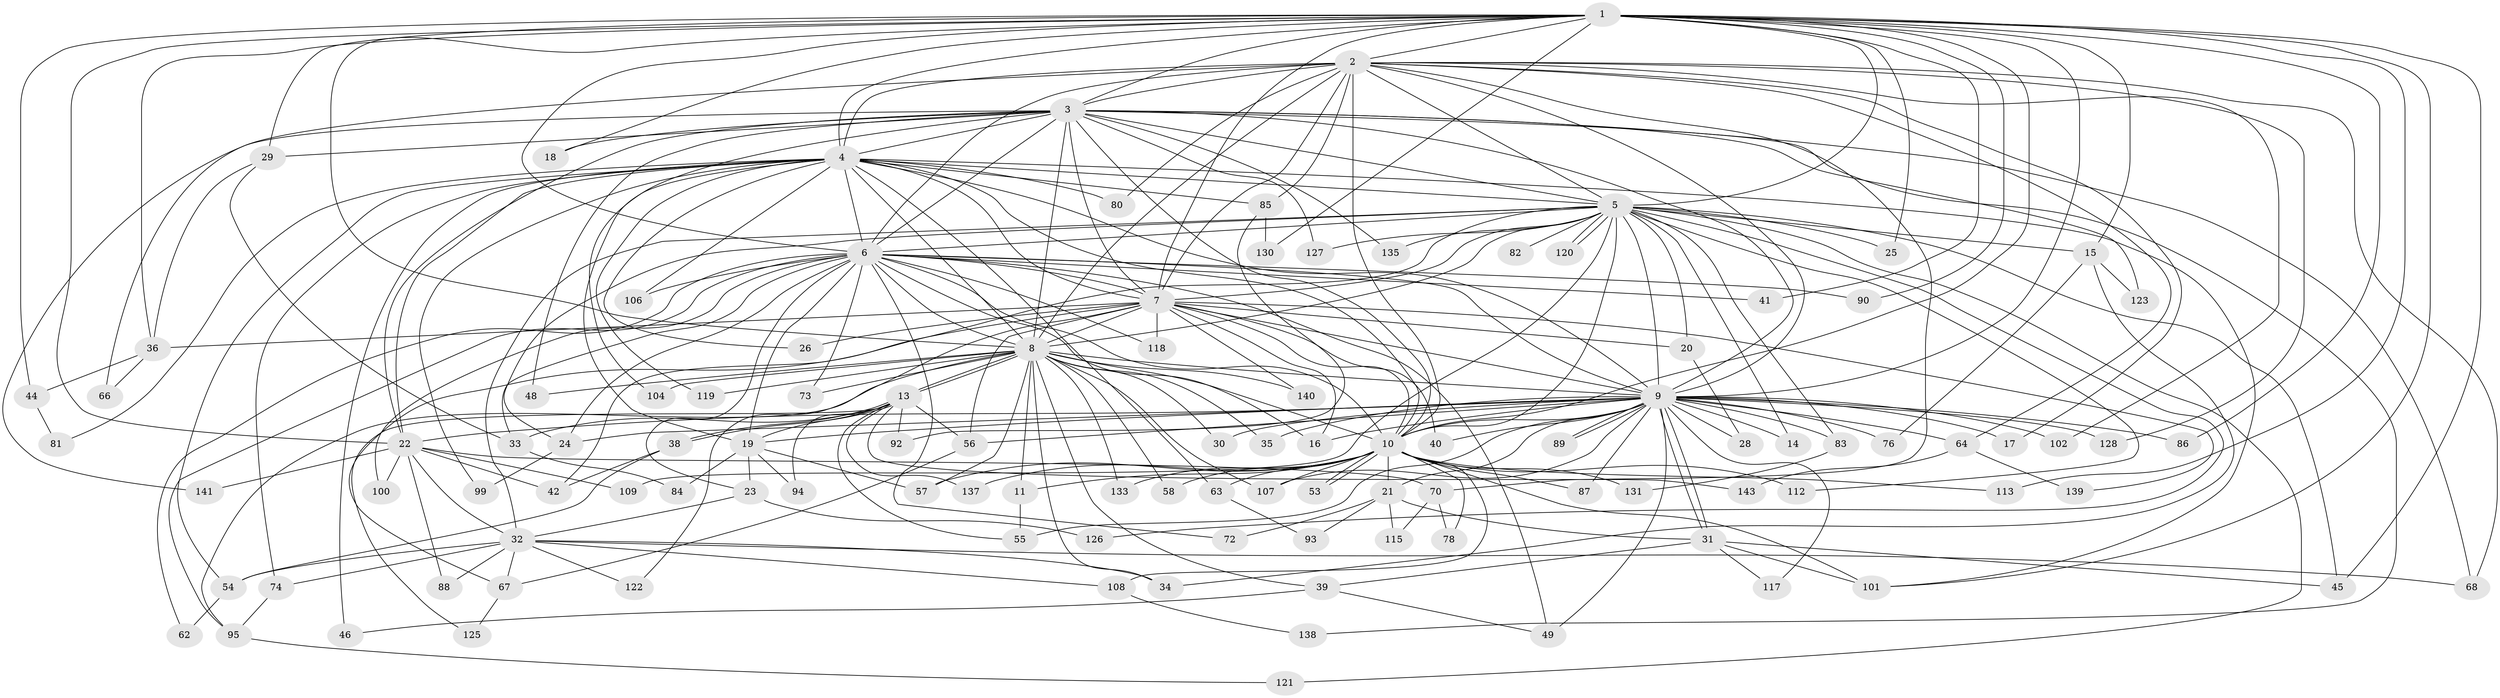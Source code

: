 // Generated by graph-tools (version 1.1) at 2025/51/02/27/25 19:51:45]
// undirected, 110 vertices, 268 edges
graph export_dot {
graph [start="1"]
  node [color=gray90,style=filled];
  1 [super="+134"];
  2 [super="+12"];
  3 [super="+61"];
  4 [super="+132"];
  5 [super="+50"];
  6 [super="+91"];
  7 [super="+96"];
  8 [super="+110"];
  9 [super="+97"];
  10 [super="+43"];
  11;
  13 [super="+59"];
  14;
  15;
  16 [super="+69"];
  17;
  18;
  19 [super="+60"];
  20;
  21 [super="+124"];
  22 [super="+51"];
  23;
  24 [super="+27"];
  25;
  26;
  28;
  29;
  30;
  31 [super="+79"];
  32 [super="+37"];
  33 [super="+47"];
  34 [super="+77"];
  35;
  36 [super="+65"];
  38;
  39;
  40;
  41;
  42 [super="+71"];
  44;
  45 [super="+75"];
  46;
  48;
  49 [super="+52"];
  53;
  54 [super="+98"];
  55;
  56 [super="+103"];
  57 [super="+142"];
  58;
  62;
  63;
  64;
  66;
  67 [super="+116"];
  68 [super="+129"];
  70;
  72;
  73;
  74;
  76;
  78;
  80;
  81;
  82;
  83 [super="+105"];
  84;
  85;
  86;
  87;
  88;
  89;
  90;
  92;
  93;
  94;
  95 [super="+111"];
  99;
  100 [super="+114"];
  101;
  102;
  104;
  106;
  107 [super="+136"];
  108;
  109;
  112;
  113;
  115;
  117;
  118;
  119;
  120;
  121;
  122;
  123;
  125;
  126;
  127;
  128;
  130;
  131;
  133;
  135;
  137;
  138;
  139;
  140;
  141;
  143;
  1 -- 2;
  1 -- 3;
  1 -- 4;
  1 -- 5;
  1 -- 6 [weight=2];
  1 -- 7;
  1 -- 8;
  1 -- 9;
  1 -- 10;
  1 -- 15;
  1 -- 18;
  1 -- 22;
  1 -- 25;
  1 -- 29;
  1 -- 41;
  1 -- 44;
  1 -- 45;
  1 -- 86;
  1 -- 90;
  1 -- 113;
  1 -- 130;
  1 -- 101;
  1 -- 36;
  2 -- 3;
  2 -- 4;
  2 -- 5;
  2 -- 6;
  2 -- 7 [weight=2];
  2 -- 8;
  2 -- 9;
  2 -- 10;
  2 -- 17;
  2 -- 64;
  2 -- 66;
  2 -- 70;
  2 -- 80;
  2 -- 85;
  2 -- 102;
  2 -- 68;
  2 -- 128;
  3 -- 4;
  3 -- 5;
  3 -- 6;
  3 -- 7 [weight=2];
  3 -- 8;
  3 -- 9;
  3 -- 10 [weight=2];
  3 -- 18;
  3 -- 29;
  3 -- 48;
  3 -- 68;
  3 -- 104;
  3 -- 123;
  3 -- 127;
  3 -- 135;
  3 -- 138;
  3 -- 141;
  3 -- 22;
  4 -- 5;
  4 -- 6;
  4 -- 7;
  4 -- 8;
  4 -- 9;
  4 -- 10;
  4 -- 19;
  4 -- 22;
  4 -- 26;
  4 -- 46;
  4 -- 54;
  4 -- 63;
  4 -- 74;
  4 -- 80;
  4 -- 81;
  4 -- 85;
  4 -- 99;
  4 -- 106;
  4 -- 119;
  4 -- 101;
  5 -- 6;
  5 -- 7;
  5 -- 8;
  5 -- 9;
  5 -- 10;
  5 -- 14;
  5 -- 15;
  5 -- 20;
  5 -- 24;
  5 -- 25;
  5 -- 32;
  5 -- 45;
  5 -- 82 [weight=2];
  5 -- 83 [weight=2];
  5 -- 109;
  5 -- 112;
  5 -- 120;
  5 -- 120;
  5 -- 127;
  5 -- 135;
  5 -- 121;
  5 -- 126;
  5 -- 42;
  6 -- 7;
  6 -- 8;
  6 -- 9;
  6 -- 10;
  6 -- 23;
  6 -- 24;
  6 -- 33;
  6 -- 41;
  6 -- 62;
  6 -- 72;
  6 -- 73;
  6 -- 90;
  6 -- 100 [weight=2];
  6 -- 106;
  6 -- 118;
  6 -- 16;
  6 -- 19;
  6 -- 49;
  6 -- 95;
  7 -- 8;
  7 -- 9;
  7 -- 10;
  7 -- 16;
  7 -- 20;
  7 -- 26;
  7 -- 36;
  7 -- 40;
  7 -- 56;
  7 -- 67;
  7 -- 118;
  7 -- 122;
  7 -- 140;
  7 -- 139;
  8 -- 9 [weight=2];
  8 -- 10;
  8 -- 11;
  8 -- 13;
  8 -- 13;
  8 -- 30;
  8 -- 34;
  8 -- 35;
  8 -- 39;
  8 -- 48;
  8 -- 57;
  8 -- 58;
  8 -- 73;
  8 -- 95;
  8 -- 104;
  8 -- 107;
  8 -- 119;
  8 -- 133;
  8 -- 140;
  9 -- 10;
  9 -- 14;
  9 -- 16;
  9 -- 17;
  9 -- 21;
  9 -- 28;
  9 -- 30;
  9 -- 31 [weight=2];
  9 -- 31;
  9 -- 35;
  9 -- 40;
  9 -- 49;
  9 -- 55;
  9 -- 64;
  9 -- 76;
  9 -- 83;
  9 -- 86;
  9 -- 87;
  9 -- 89;
  9 -- 89;
  9 -- 102;
  9 -- 107;
  9 -- 117;
  9 -- 128;
  9 -- 19;
  9 -- 22;
  9 -- 56;
  9 -- 24;
  10 -- 11;
  10 -- 21;
  10 -- 53;
  10 -- 53;
  10 -- 58;
  10 -- 63;
  10 -- 78;
  10 -- 87;
  10 -- 101;
  10 -- 108;
  10 -- 112;
  10 -- 113;
  10 -- 131;
  10 -- 133;
  10 -- 137;
  10 -- 57;
  10 -- 107;
  11 -- 55;
  13 -- 19;
  13 -- 38;
  13 -- 38;
  13 -- 56;
  13 -- 92;
  13 -- 94;
  13 -- 125;
  13 -- 137;
  13 -- 143;
  13 -- 55;
  13 -- 33;
  15 -- 76;
  15 -- 123;
  15 -- 34;
  19 -- 23;
  19 -- 57;
  19 -- 84;
  19 -- 94;
  20 -- 28;
  21 -- 72;
  21 -- 93;
  21 -- 115;
  21 -- 31;
  22 -- 42;
  22 -- 70;
  22 -- 88;
  22 -- 100;
  22 -- 109;
  22 -- 141;
  22 -- 32;
  23 -- 32;
  23 -- 126;
  24 -- 99;
  29 -- 33;
  29 -- 36;
  31 -- 39;
  31 -- 101;
  31 -- 117;
  31 -- 45;
  32 -- 34;
  32 -- 68;
  32 -- 74;
  32 -- 88;
  32 -- 108;
  32 -- 122;
  32 -- 67;
  32 -- 54;
  33 -- 84;
  36 -- 44;
  36 -- 66;
  38 -- 42;
  38 -- 54;
  39 -- 46;
  39 -- 49;
  44 -- 81;
  54 -- 62;
  56 -- 67;
  63 -- 93;
  64 -- 139;
  64 -- 143;
  67 -- 125;
  70 -- 78;
  70 -- 115;
  74 -- 95;
  83 -- 131;
  85 -- 92;
  85 -- 130;
  95 -- 121;
  108 -- 138;
}
